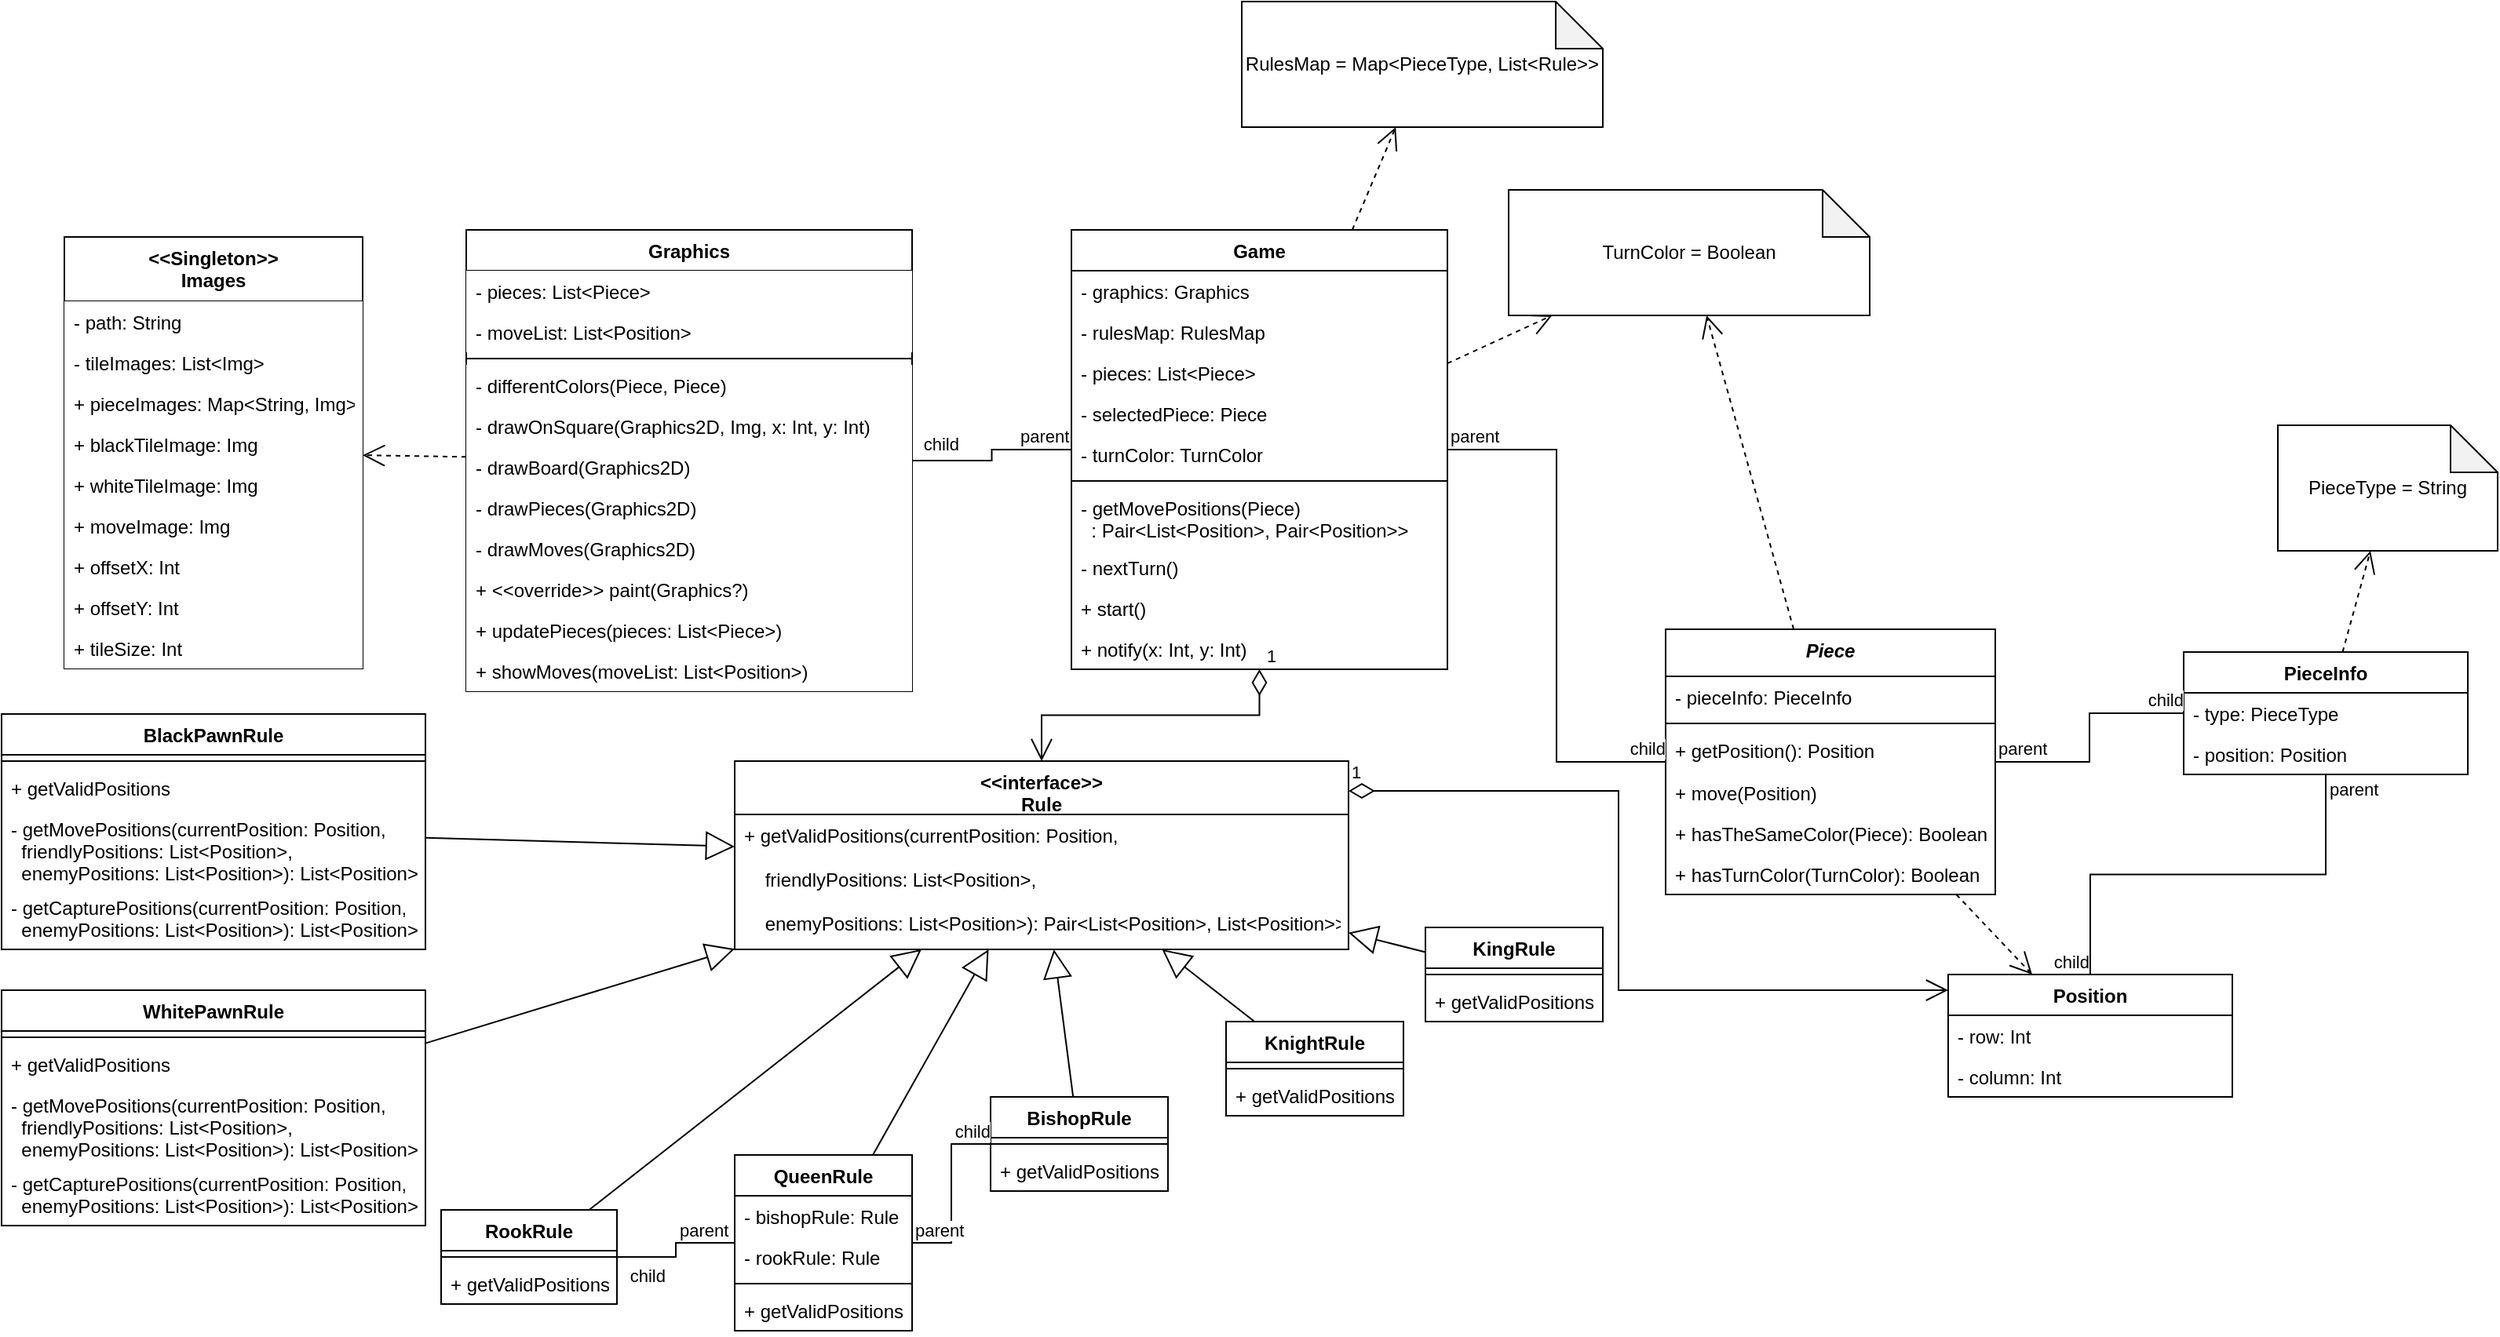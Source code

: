 <mxfile version="17.4.1"><diagram id="Jju06Y6F4AnBMDTPY5iO" name="Page-1"><mxGraphModel dx="3076" dy="1895" grid="1" gridSize="10" guides="1" tooltips="1" connect="1" arrows="1" fold="1" page="1" pageScale="1" pageWidth="827" pageHeight="1169" math="0" shadow="0"><root><mxCell id="0"/><mxCell id="1" parent="0"/><mxCell id="UzSQVhU6oi8lYEPNUgtp-1" value="Piece" style="swimlane;fontStyle=3;align=center;verticalAlign=top;childLayout=stackLayout;horizontal=1;startSize=30;horizontalStack=0;resizeParent=1;resizeParentMax=0;resizeLast=0;collapsible=1;marginBottom=0;" parent="1" vertex="1"><mxGeometry x="-210" y="250" width="210" height="169" as="geometry"/></mxCell><mxCell id="UzSQVhU6oi8lYEPNUgtp-5" value="- pieceInfo: PieceInfo" style="text;strokeColor=none;fillColor=none;align=left;verticalAlign=top;spacingLeft=4;spacingRight=4;overflow=hidden;rotatable=0;points=[[0,0.5],[1,0.5]];portConstraint=eastwest;" parent="UzSQVhU6oi8lYEPNUgtp-1" vertex="1"><mxGeometry y="30" width="210" height="26" as="geometry"/></mxCell><mxCell id="UzSQVhU6oi8lYEPNUgtp-3" value="" style="line;strokeWidth=1;fillColor=none;align=left;verticalAlign=middle;spacingTop=-1;spacingLeft=3;spacingRight=3;rotatable=0;labelPosition=right;points=[];portConstraint=eastwest;" parent="UzSQVhU6oi8lYEPNUgtp-1" vertex="1"><mxGeometry y="56" width="210" height="8" as="geometry"/></mxCell><mxCell id="UzSQVhU6oi8lYEPNUgtp-6" value="+ getPosition(): Position" style="text;strokeColor=none;fillColor=none;align=left;verticalAlign=top;spacingLeft=4;spacingRight=4;overflow=hidden;rotatable=0;points=[[0,0.5],[1,0.5]];portConstraint=eastwest;fontStyle=0" parent="UzSQVhU6oi8lYEPNUgtp-1" vertex="1"><mxGeometry y="64" width="210" height="27" as="geometry"/></mxCell><mxCell id="UzSQVhU6oi8lYEPNUgtp-54" value="+ move(Position)" style="text;strokeColor=none;fillColor=none;align=left;verticalAlign=top;spacingLeft=4;spacingRight=4;overflow=hidden;rotatable=0;points=[[0,0.5],[1,0.5]];portConstraint=eastwest;fontStyle=0" parent="UzSQVhU6oi8lYEPNUgtp-1" vertex="1"><mxGeometry y="91" width="210" height="26" as="geometry"/></mxCell><mxCell id="Yqv-ddxKnaNN2eg4x5Iw-1" value="+ hasTheSameColor(Piece): Boolean" style="text;strokeColor=none;fillColor=none;align=left;verticalAlign=top;spacingLeft=4;spacingRight=4;overflow=hidden;rotatable=0;points=[[0,0.5],[1,0.5]];portConstraint=eastwest;fontStyle=0" parent="UzSQVhU6oi8lYEPNUgtp-1" vertex="1"><mxGeometry y="117" width="210" height="26" as="geometry"/></mxCell><mxCell id="3jHMNA-RF7gxAoRmFO-n-1" value="+ hasTurnColor(TurnColor): Boolean" style="text;strokeColor=none;fillColor=none;align=left;verticalAlign=top;spacingLeft=4;spacingRight=4;overflow=hidden;rotatable=0;points=[[0,0.5],[1,0.5]];portConstraint=eastwest;fontStyle=0" vertex="1" parent="UzSQVhU6oi8lYEPNUgtp-1"><mxGeometry y="143" width="210" height="26" as="geometry"/></mxCell><mxCell id="UzSQVhU6oi8lYEPNUgtp-7" value="PieceInfo" style="swimlane;fontStyle=1;align=center;verticalAlign=top;childLayout=stackLayout;horizontal=1;startSize=26;horizontalStack=0;resizeParent=1;resizeParentMax=0;resizeLast=0;collapsible=1;marginBottom=0;" parent="1" vertex="1"><mxGeometry x="120" y="264.5" width="181" height="78" as="geometry"/></mxCell><mxCell id="UzSQVhU6oi8lYEPNUgtp-8" value="- type: PieceType" style="text;strokeColor=none;fillColor=none;align=left;verticalAlign=top;spacingLeft=4;spacingRight=4;overflow=hidden;rotatable=0;points=[[0,0.5],[1,0.5]];portConstraint=eastwest;" parent="UzSQVhU6oi8lYEPNUgtp-7" vertex="1"><mxGeometry y="26" width="181" height="26" as="geometry"/></mxCell><mxCell id="UzSQVhU6oi8lYEPNUgtp-52" value="- position: Position" style="text;strokeColor=none;fillColor=none;align=left;verticalAlign=top;spacingLeft=4;spacingRight=4;overflow=hidden;rotatable=0;points=[[0,0.5],[1,0.5]];portConstraint=eastwest;" parent="UzSQVhU6oi8lYEPNUgtp-7" vertex="1"><mxGeometry y="52" width="181" height="26" as="geometry"/></mxCell><mxCell id="UzSQVhU6oi8lYEPNUgtp-18" value="" style="endArrow=none;html=1;edgeStyle=orthogonalEdgeStyle;rounded=0;" parent="1" source="UzSQVhU6oi8lYEPNUgtp-1" target="UzSQVhU6oi8lYEPNUgtp-7" edge="1"><mxGeometry relative="1" as="geometry"><mxPoint x="-55" y="420" as="sourcePoint"/><mxPoint x="105" y="420" as="targetPoint"/></mxGeometry></mxCell><mxCell id="UzSQVhU6oi8lYEPNUgtp-19" value="parent" style="edgeLabel;resizable=0;html=1;align=left;verticalAlign=bottom;" parent="UzSQVhU6oi8lYEPNUgtp-18" connectable="0" vertex="1"><mxGeometry x="-1" relative="1" as="geometry"/></mxCell><mxCell id="UzSQVhU6oi8lYEPNUgtp-20" value="child" style="edgeLabel;resizable=0;html=1;align=right;verticalAlign=bottom;" parent="UzSQVhU6oi8lYEPNUgtp-18" connectable="0" vertex="1"><mxGeometry x="1" relative="1" as="geometry"/></mxCell><mxCell id="UzSQVhU6oi8lYEPNUgtp-55" value="&lt;&lt;interface&gt;&gt;&#xA;Rule" style="swimlane;fontStyle=1;align=center;verticalAlign=top;childLayout=stackLayout;horizontal=1;startSize=34;horizontalStack=0;resizeParent=1;resizeParentMax=0;resizeLast=0;collapsible=1;marginBottom=0;fillColor=default;" parent="1" vertex="1"><mxGeometry x="-803" y="334" width="391" height="120" as="geometry"/></mxCell><mxCell id="UzSQVhU6oi8lYEPNUgtp-58" value="+ getValidPositions(currentPosition: Position, &#xA;&#xA;    friendlyPositions: List&lt;Position&gt;, &#xA;&#xA;    enemyPositions: List&lt;Position&gt;): Pair&lt;List&lt;Position&gt;, List&lt;Position&gt;&gt;    &#xA;&#xA;" style="text;strokeColor=none;fillColor=none;align=left;verticalAlign=top;spacingLeft=4;spacingRight=4;overflow=hidden;rotatable=0;points=[[0,0.5],[1,0.5]];portConstraint=eastwest;" parent="UzSQVhU6oi8lYEPNUgtp-55" vertex="1"><mxGeometry y="34" width="391" height="86" as="geometry"/></mxCell><mxCell id="UzSQVhU6oi8lYEPNUgtp-60" value="1" style="endArrow=open;html=1;endSize=12;startArrow=diamondThin;startSize=14;startFill=0;edgeStyle=orthogonalEdgeStyle;align=left;verticalAlign=bottom;rounded=0;" parent="1" source="UzSQVhU6oi8lYEPNUgtp-81" target="UzSQVhU6oi8lYEPNUgtp-55" edge="1"><mxGeometry x="-1" y="3" relative="1" as="geometry"><mxPoint x="155" y="369" as="sourcePoint"/><mxPoint x="34.0" y="369" as="targetPoint"/></mxGeometry></mxCell><mxCell id="UzSQVhU6oi8lYEPNUgtp-68" value="" style="endArrow=block;endSize=16;endFill=0;html=1;rounded=0;" parent="1" source="rzVgPV8hIVQrJYVCqpkg-44" target="UzSQVhU6oi8lYEPNUgtp-55" edge="1"><mxGeometry width="160" relative="1" as="geometry"><mxPoint x="-838" y="409.265" as="sourcePoint"/><mxPoint x="167.638" y="438" as="targetPoint"/></mxGeometry></mxCell><mxCell id="UzSQVhU6oi8lYEPNUgtp-69" value="RookRule" style="swimlane;fontStyle=1;align=center;verticalAlign=top;childLayout=stackLayout;horizontal=1;startSize=26;horizontalStack=0;resizeParent=1;resizeParentMax=0;resizeLast=0;collapsible=1;marginBottom=0;fillColor=default;" parent="1" vertex="1"><mxGeometry x="-990" y="620" width="112" height="60" as="geometry"/></mxCell><mxCell id="UzSQVhU6oi8lYEPNUgtp-70" value="" style="line;strokeWidth=1;fillColor=none;align=left;verticalAlign=middle;spacingTop=-1;spacingLeft=3;spacingRight=3;rotatable=0;labelPosition=right;points=[];portConstraint=eastwest;" parent="UzSQVhU6oi8lYEPNUgtp-69" vertex="1"><mxGeometry y="26" width="112" height="8" as="geometry"/></mxCell><mxCell id="UzSQVhU6oi8lYEPNUgtp-71" value="+ getValidPositions" style="text;strokeColor=none;fillColor=none;align=left;verticalAlign=top;spacingLeft=4;spacingRight=4;overflow=hidden;rotatable=0;points=[[0,0.5],[1,0.5]];portConstraint=eastwest;" parent="UzSQVhU6oi8lYEPNUgtp-69" vertex="1"><mxGeometry y="34" width="112" height="26" as="geometry"/></mxCell><mxCell id="UzSQVhU6oi8lYEPNUgtp-72" value="" style="endArrow=block;endSize=16;endFill=0;html=1;rounded=0;" parent="1" source="UzSQVhU6oi8lYEPNUgtp-69" target="UzSQVhU6oi8lYEPNUgtp-55" edge="1"><mxGeometry width="160" relative="1" as="geometry"><mxPoint x="-663.617" y="510" as="sourcePoint"/><mxPoint x="-567.766" y="459" as="targetPoint"/></mxGeometry></mxCell><mxCell id="UzSQVhU6oi8lYEPNUgtp-73" value="KnightRule" style="swimlane;fontStyle=1;align=center;verticalAlign=top;childLayout=stackLayout;horizontal=1;startSize=26;horizontalStack=0;resizeParent=1;resizeParentMax=0;resizeLast=0;collapsible=1;marginBottom=0;fillColor=default;" parent="1" vertex="1"><mxGeometry x="-490" y="500" width="113" height="60" as="geometry"/></mxCell><mxCell id="UzSQVhU6oi8lYEPNUgtp-74" value="" style="line;strokeWidth=1;fillColor=none;align=left;verticalAlign=middle;spacingTop=-1;spacingLeft=3;spacingRight=3;rotatable=0;labelPosition=right;points=[];portConstraint=eastwest;" parent="UzSQVhU6oi8lYEPNUgtp-73" vertex="1"><mxGeometry y="26" width="113" height="8" as="geometry"/></mxCell><mxCell id="UzSQVhU6oi8lYEPNUgtp-75" value="+ getValidPositions" style="text;strokeColor=none;fillColor=none;align=left;verticalAlign=top;spacingLeft=4;spacingRight=4;overflow=hidden;rotatable=0;points=[[0,0.5],[1,0.5]];portConstraint=eastwest;" parent="UzSQVhU6oi8lYEPNUgtp-73" vertex="1"><mxGeometry y="34" width="113" height="26" as="geometry"/></mxCell><mxCell id="UzSQVhU6oi8lYEPNUgtp-76" value="" style="endArrow=block;endSize=16;endFill=0;html=1;rounded=0;" parent="1" source="UzSQVhU6oi8lYEPNUgtp-73" target="UzSQVhU6oi8lYEPNUgtp-55" edge="1"><mxGeometry width="160" relative="1" as="geometry"><mxPoint x="-514.043" y="510" as="sourcePoint"/><mxPoint x="-486.915" y="459" as="targetPoint"/></mxGeometry></mxCell><mxCell id="UzSQVhU6oi8lYEPNUgtp-77" value="BishopRule" style="swimlane;fontStyle=1;align=center;verticalAlign=top;childLayout=stackLayout;horizontal=1;startSize=26;horizontalStack=0;resizeParent=1;resizeParentMax=0;resizeLast=0;collapsible=1;marginBottom=0;fillColor=default;" parent="1" vertex="1"><mxGeometry x="-640" y="548" width="113" height="60" as="geometry"/></mxCell><mxCell id="UzSQVhU6oi8lYEPNUgtp-78" value="" style="line;strokeWidth=1;fillColor=none;align=left;verticalAlign=middle;spacingTop=-1;spacingLeft=3;spacingRight=3;rotatable=0;labelPosition=right;points=[];portConstraint=eastwest;" parent="UzSQVhU6oi8lYEPNUgtp-77" vertex="1"><mxGeometry y="26" width="113" height="8" as="geometry"/></mxCell><mxCell id="UzSQVhU6oi8lYEPNUgtp-79" value="+ getValidPositions" style="text;strokeColor=none;fillColor=none;align=left;verticalAlign=top;spacingLeft=4;spacingRight=4;overflow=hidden;rotatable=0;points=[[0,0.5],[1,0.5]];portConstraint=eastwest;" parent="UzSQVhU6oi8lYEPNUgtp-77" vertex="1"><mxGeometry y="34" width="113" height="26" as="geometry"/></mxCell><mxCell id="UzSQVhU6oi8lYEPNUgtp-80" value="" style="endArrow=block;endSize=16;endFill=0;html=1;rounded=0;" parent="1" source="UzSQVhU6oi8lYEPNUgtp-77" target="UzSQVhU6oi8lYEPNUgtp-55" edge="1"><mxGeometry width="160" relative="1" as="geometry"><mxPoint x="-427.447" y="510" as="sourcePoint"/><mxPoint x="-440.106" y="459" as="targetPoint"/></mxGeometry></mxCell><mxCell id="UzSQVhU6oi8lYEPNUgtp-81" value="Game" style="swimlane;fontStyle=1;align=center;verticalAlign=top;childLayout=stackLayout;horizontal=1;startSize=26;horizontalStack=0;resizeParent=1;resizeParentMax=0;resizeLast=0;collapsible=1;marginBottom=0;fillColor=default;" parent="1" vertex="1"><mxGeometry x="-588.5" y="-4.5" width="239.5" height="280" as="geometry"/></mxCell><mxCell id="UzSQVhU6oi8lYEPNUgtp-82" value="- graphics: Graphics" style="text;strokeColor=none;fillColor=none;align=left;verticalAlign=top;spacingLeft=4;spacingRight=4;overflow=hidden;rotatable=0;points=[[0,0.5],[1,0.5]];portConstraint=eastwest;" parent="UzSQVhU6oi8lYEPNUgtp-81" vertex="1"><mxGeometry y="26" width="239.5" height="26" as="geometry"/></mxCell><mxCell id="UzSQVhU6oi8lYEPNUgtp-85" value="- rulesMap: RulesMap" style="text;strokeColor=none;fillColor=none;align=left;verticalAlign=top;spacingLeft=4;spacingRight=4;overflow=hidden;rotatable=0;points=[[0,0.5],[1,0.5]];portConstraint=eastwest;" parent="UzSQVhU6oi8lYEPNUgtp-81" vertex="1"><mxGeometry y="52" width="239.5" height="26" as="geometry"/></mxCell><mxCell id="UzSQVhU6oi8lYEPNUgtp-47" value="- pieces: List&lt;Piece&gt;" style="text;strokeColor=none;fillColor=none;align=left;verticalAlign=top;spacingLeft=4;spacingRight=4;overflow=hidden;rotatable=0;points=[[0,0.5],[1,0.5]];portConstraint=eastwest;" parent="UzSQVhU6oi8lYEPNUgtp-81" vertex="1"><mxGeometry y="78" width="239.5" height="26" as="geometry"/></mxCell><mxCell id="rzVgPV8hIVQrJYVCqpkg-57" value="- selectedPiece: Piece" style="text;strokeColor=none;fillColor=none;align=left;verticalAlign=top;spacingLeft=4;spacingRight=4;overflow=hidden;rotatable=0;points=[[0,0.5],[1,0.5]];portConstraint=eastwest;" parent="UzSQVhU6oi8lYEPNUgtp-81" vertex="1"><mxGeometry y="104" width="239.5" height="26" as="geometry"/></mxCell><mxCell id="3jHMNA-RF7gxAoRmFO-n-2" value="- turnColor: TurnColor" style="text;strokeColor=none;fillColor=none;align=left;verticalAlign=top;spacingLeft=4;spacingRight=4;overflow=hidden;rotatable=0;points=[[0,0.5],[1,0.5]];portConstraint=eastwest;" vertex="1" parent="UzSQVhU6oi8lYEPNUgtp-81"><mxGeometry y="130" width="239.5" height="26" as="geometry"/></mxCell><mxCell id="UzSQVhU6oi8lYEPNUgtp-83" value="" style="line;strokeWidth=1;fillColor=none;align=left;verticalAlign=middle;spacingTop=-1;spacingLeft=3;spacingRight=3;rotatable=0;labelPosition=right;points=[];portConstraint=eastwest;" parent="UzSQVhU6oi8lYEPNUgtp-81" vertex="1"><mxGeometry y="156" width="239.5" height="8" as="geometry"/></mxCell><mxCell id="UzSQVhU6oi8lYEPNUgtp-86" value="- getMovePositions(Piece)&#xA;  : Pair&lt;List&lt;Position&gt;, Pair&lt;Position&gt;&gt;&#xA;" style="text;strokeColor=none;fillColor=none;align=left;verticalAlign=top;spacingLeft=4;spacingRight=4;overflow=hidden;rotatable=0;points=[[0,0.5],[1,0.5]];portConstraint=eastwest;" parent="UzSQVhU6oi8lYEPNUgtp-81" vertex="1"><mxGeometry y="164" width="239.5" height="38" as="geometry"/></mxCell><mxCell id="UzSQVhU6oi8lYEPNUgtp-87" value="- nextTurn()" style="text;strokeColor=none;fillColor=none;align=left;verticalAlign=top;spacingLeft=4;spacingRight=4;overflow=hidden;rotatable=0;points=[[0,0.5],[1,0.5]];portConstraint=eastwest;" parent="UzSQVhU6oi8lYEPNUgtp-81" vertex="1"><mxGeometry y="202" width="239.5" height="26" as="geometry"/></mxCell><mxCell id="UzSQVhU6oi8lYEPNUgtp-84" value="+ start()" style="text;strokeColor=none;fillColor=none;align=left;verticalAlign=top;spacingLeft=4;spacingRight=4;overflow=hidden;rotatable=0;points=[[0,0.5],[1,0.5]];portConstraint=eastwest;" parent="UzSQVhU6oi8lYEPNUgtp-81" vertex="1"><mxGeometry y="228" width="239.5" height="26" as="geometry"/></mxCell><mxCell id="rzVgPV8hIVQrJYVCqpkg-58" value="+ notify(x: Int, y: Int)" style="text;strokeColor=none;fillColor=none;align=left;verticalAlign=top;spacingLeft=4;spacingRight=4;overflow=hidden;rotatable=0;points=[[0,0.5],[1,0.5]];portConstraint=eastwest;" parent="UzSQVhU6oi8lYEPNUgtp-81" vertex="1"><mxGeometry y="254" width="239.5" height="26" as="geometry"/></mxCell><mxCell id="UzSQVhU6oi8lYEPNUgtp-88" value="" style="endArrow=none;html=1;edgeStyle=orthogonalEdgeStyle;rounded=0;" parent="1" source="UzSQVhU6oi8lYEPNUgtp-81" target="UzSQVhU6oi8lYEPNUgtp-1" edge="1"><mxGeometry relative="1" as="geometry"><mxPoint x="365" y="376.0" as="sourcePoint"/><mxPoint x="480" y="376.0" as="targetPoint"/></mxGeometry></mxCell><mxCell id="UzSQVhU6oi8lYEPNUgtp-89" value="parent" style="edgeLabel;resizable=0;html=1;align=left;verticalAlign=bottom;" parent="UzSQVhU6oi8lYEPNUgtp-88" connectable="0" vertex="1"><mxGeometry x="-1" relative="1" as="geometry"/></mxCell><mxCell id="UzSQVhU6oi8lYEPNUgtp-90" value="child" style="edgeLabel;resizable=0;html=1;align=right;verticalAlign=bottom;" parent="UzSQVhU6oi8lYEPNUgtp-88" connectable="0" vertex="1"><mxGeometry x="1" relative="1" as="geometry"/></mxCell><mxCell id="pq-cP8ZAQj2STseEOS-E-3" value="RulesMap = Map&amp;lt;PieceType, List&amp;lt;Rule&amp;gt;&amp;gt;" style="shape=note;whiteSpace=wrap;html=1;backgroundOutline=1;darkOpacity=0.05;fillColor=default;" parent="1" vertex="1"><mxGeometry x="-480" y="-150" width="230" height="80" as="geometry"/></mxCell><mxCell id="pq-cP8ZAQj2STseEOS-E-4" value="" style="endArrow=open;endSize=12;dashed=1;html=1;rounded=0;" parent="1" source="UzSQVhU6oi8lYEPNUgtp-81" target="pq-cP8ZAQj2STseEOS-E-3" edge="1"><mxGeometry width="160" relative="1" as="geometry"><mxPoint x="-335.25" y="83.715" as="sourcePoint"/><mxPoint x="-890" y="-70" as="targetPoint"/></mxGeometry></mxCell><mxCell id="pq-cP8ZAQj2STseEOS-E-6" value="Position" style="swimlane;fontStyle=1;align=center;verticalAlign=top;childLayout=stackLayout;horizontal=1;startSize=26;horizontalStack=0;resizeParent=1;resizeParentMax=0;resizeLast=0;collapsible=1;marginBottom=0;" parent="1" vertex="1"><mxGeometry x="-30" y="470" width="181" height="78" as="geometry"/></mxCell><mxCell id="pq-cP8ZAQj2STseEOS-E-8" value="- row: Int" style="text;strokeColor=none;fillColor=none;align=left;verticalAlign=top;spacingLeft=4;spacingRight=4;overflow=hidden;rotatable=0;points=[[0,0.5],[1,0.5]];portConstraint=eastwest;" parent="pq-cP8ZAQj2STseEOS-E-6" vertex="1"><mxGeometry y="26" width="181" height="26" as="geometry"/></mxCell><mxCell id="pq-cP8ZAQj2STseEOS-E-9" value="- column: Int" style="text;strokeColor=none;fillColor=none;align=left;verticalAlign=top;spacingLeft=4;spacingRight=4;overflow=hidden;rotatable=0;points=[[0,0.5],[1,0.5]];portConstraint=eastwest;" parent="pq-cP8ZAQj2STseEOS-E-6" vertex="1"><mxGeometry y="52" width="181" height="26" as="geometry"/></mxCell><mxCell id="pq-cP8ZAQj2STseEOS-E-10" value="" style="endArrow=none;html=1;edgeStyle=orthogonalEdgeStyle;rounded=0;" parent="1" source="UzSQVhU6oi8lYEPNUgtp-7" target="pq-cP8ZAQj2STseEOS-E-6" edge="1"><mxGeometry relative="1" as="geometry"><mxPoint x="10" y="326.5" as="sourcePoint"/><mxPoint x="130" y="326.5" as="targetPoint"/></mxGeometry></mxCell><mxCell id="pq-cP8ZAQj2STseEOS-E-11" value="parent" style="edgeLabel;resizable=0;html=1;align=left;verticalAlign=bottom;" parent="pq-cP8ZAQj2STseEOS-E-10" connectable="0" vertex="1"><mxGeometry x="-1" relative="1" as="geometry"><mxPoint y="18" as="offset"/></mxGeometry></mxCell><mxCell id="pq-cP8ZAQj2STseEOS-E-12" value="child" style="edgeLabel;resizable=0;html=1;align=right;verticalAlign=bottom;" parent="pq-cP8ZAQj2STseEOS-E-10" connectable="0" vertex="1"><mxGeometry x="1" relative="1" as="geometry"/></mxCell><mxCell id="pq-cP8ZAQj2STseEOS-E-13" value="" style="endArrow=open;endSize=12;dashed=1;html=1;rounded=0;" parent="1" source="UzSQVhU6oi8lYEPNUgtp-1" target="pq-cP8ZAQj2STseEOS-E-6" edge="1"><mxGeometry width="160" relative="1" as="geometry"><mxPoint x="-335.25" y="76.59" as="sourcePoint"/><mxPoint x="-260" y="52.453" as="targetPoint"/></mxGeometry></mxCell><mxCell id="pq-cP8ZAQj2STseEOS-E-14" value="1" style="endArrow=open;html=1;endSize=12;startArrow=diamondThin;startSize=14;startFill=0;edgeStyle=orthogonalEdgeStyle;align=left;verticalAlign=bottom;rounded=0;" parent="1" source="UzSQVhU6oi8lYEPNUgtp-55" target="pq-cP8ZAQj2STseEOS-E-6" edge="1"><mxGeometry x="-1" y="3" relative="1" as="geometry"><mxPoint x="-454.9" y="210" as="sourcePoint"/><mxPoint x="-455" y="303" as="targetPoint"/><Array as="points"><mxPoint x="-240" y="353"/><mxPoint x="-240" y="480"/></Array></mxGeometry></mxCell><mxCell id="pq-cP8ZAQj2STseEOS-E-15" value="PieceType = String" style="shape=note;whiteSpace=wrap;html=1;backgroundOutline=1;darkOpacity=0.05;fillColor=default;" parent="1" vertex="1"><mxGeometry x="180" y="120" width="140" height="80" as="geometry"/></mxCell><mxCell id="pq-cP8ZAQj2STseEOS-E-16" value="" style="endArrow=open;endSize=12;dashed=1;html=1;rounded=0;" parent="1" source="UzSQVhU6oi8lYEPNUgtp-7" target="pq-cP8ZAQj2STseEOS-E-15" edge="1"><mxGeometry width="160" relative="1" as="geometry"><mxPoint x="-335.25" y="76.59" as="sourcePoint"/><mxPoint x="-260" y="52.453" as="targetPoint"/></mxGeometry></mxCell><mxCell id="rzVgPV8hIVQrJYVCqpkg-1" value="Graphics" style="swimlane;fontStyle=1;align=center;verticalAlign=top;childLayout=stackLayout;horizontal=1;startSize=26;horizontalStack=0;resizeParent=1;resizeParentMax=0;resizeLast=0;collapsible=1;marginBottom=0;fillColor=#FFFFFF;" parent="1" vertex="1"><mxGeometry x="-974" y="-4.5" width="284" height="294" as="geometry"/></mxCell><mxCell id="rzVgPV8hIVQrJYVCqpkg-8" value="- pieces: List&lt;Piece&gt;" style="text;strokeColor=none;fillColor=default;align=left;verticalAlign=top;spacingLeft=4;spacingRight=4;overflow=hidden;rotatable=0;points=[[0,0.5],[1,0.5]];portConstraint=eastwest;" parent="rzVgPV8hIVQrJYVCqpkg-1" vertex="1"><mxGeometry y="26" width="284" height="26" as="geometry"/></mxCell><mxCell id="rzVgPV8hIVQrJYVCqpkg-25" value="- moveList: List&lt;Position&gt;" style="text;strokeColor=none;fillColor=default;align=left;verticalAlign=top;spacingLeft=4;spacingRight=4;overflow=hidden;rotatable=0;points=[[0,0.5],[1,0.5]];portConstraint=eastwest;" parent="rzVgPV8hIVQrJYVCqpkg-1" vertex="1"><mxGeometry y="52" width="284" height="26" as="geometry"/></mxCell><mxCell id="rzVgPV8hIVQrJYVCqpkg-3" value="" style="line;strokeWidth=1;fillColor=default;align=left;verticalAlign=middle;spacingTop=-1;spacingLeft=3;spacingRight=3;rotatable=0;labelPosition=right;points=[];portConstraint=eastwest;" parent="rzVgPV8hIVQrJYVCqpkg-1" vertex="1"><mxGeometry y="78" width="284" height="8" as="geometry"/></mxCell><mxCell id="rzVgPV8hIVQrJYVCqpkg-4" value="- differentColors(Piece, Piece)" style="text;strokeColor=none;fillColor=default;align=left;verticalAlign=top;spacingLeft=4;spacingRight=4;overflow=hidden;rotatable=0;points=[[0,0.5],[1,0.5]];portConstraint=eastwest;" parent="rzVgPV8hIVQrJYVCqpkg-1" vertex="1"><mxGeometry y="86" width="284" height="26" as="geometry"/></mxCell><mxCell id="rzVgPV8hIVQrJYVCqpkg-17" value="- drawOnSquare(Graphics2D, Img, x: Int, y: Int)" style="text;strokeColor=none;fillColor=default;align=left;verticalAlign=top;spacingLeft=4;spacingRight=4;overflow=hidden;rotatable=0;points=[[0,0.5],[1,0.5]];portConstraint=eastwest;" parent="rzVgPV8hIVQrJYVCqpkg-1" vertex="1"><mxGeometry y="112" width="284" height="26" as="geometry"/></mxCell><mxCell id="rzVgPV8hIVQrJYVCqpkg-18" value="- drawBoard(Graphics2D)&#xA;" style="text;strokeColor=none;fillColor=default;align=left;verticalAlign=top;spacingLeft=4;spacingRight=4;overflow=hidden;rotatable=0;points=[[0,0.5],[1,0.5]];portConstraint=eastwest;" parent="rzVgPV8hIVQrJYVCqpkg-1" vertex="1"><mxGeometry y="138" width="284" height="26" as="geometry"/></mxCell><mxCell id="rzVgPV8hIVQrJYVCqpkg-19" value="- drawPieces(Graphics2D)" style="text;strokeColor=none;fillColor=default;align=left;verticalAlign=top;spacingLeft=4;spacingRight=4;overflow=hidden;rotatable=0;points=[[0,0.5],[1,0.5]];portConstraint=eastwest;" parent="rzVgPV8hIVQrJYVCqpkg-1" vertex="1"><mxGeometry y="164" width="284" height="26" as="geometry"/></mxCell><mxCell id="rzVgPV8hIVQrJYVCqpkg-20" value="- drawMoves(Graphics2D)" style="text;strokeColor=none;fillColor=default;align=left;verticalAlign=top;spacingLeft=4;spacingRight=4;overflow=hidden;rotatable=0;points=[[0,0.5],[1,0.5]];portConstraint=eastwest;" parent="rzVgPV8hIVQrJYVCqpkg-1" vertex="1"><mxGeometry y="190" width="284" height="26" as="geometry"/></mxCell><mxCell id="rzVgPV8hIVQrJYVCqpkg-24" value="+ &lt;&lt;override&gt;&gt; paint(Graphics?)" style="text;strokeColor=none;fillColor=default;align=left;verticalAlign=top;spacingLeft=4;spacingRight=4;overflow=hidden;rotatable=0;points=[[0,0.5],[1,0.5]];portConstraint=eastwest;" parent="rzVgPV8hIVQrJYVCqpkg-1" vertex="1"><mxGeometry y="216" width="284" height="26" as="geometry"/></mxCell><mxCell id="rzVgPV8hIVQrJYVCqpkg-49" value="+ updatePieces(pieces: List&lt;Piece&gt;)" style="text;strokeColor=none;fillColor=default;align=left;verticalAlign=top;spacingLeft=4;spacingRight=4;overflow=hidden;rotatable=0;points=[[0,0.5],[1,0.5]];portConstraint=eastwest;" parent="rzVgPV8hIVQrJYVCqpkg-1" vertex="1"><mxGeometry y="242" width="284" height="26" as="geometry"/></mxCell><mxCell id="rzVgPV8hIVQrJYVCqpkg-50" value="+ showMoves(moveList: List&lt;Position&gt;)" style="text;strokeColor=none;fillColor=default;align=left;verticalAlign=top;spacingLeft=4;spacingRight=4;overflow=hidden;rotatable=0;points=[[0,0.5],[1,0.5]];portConstraint=eastwest;" parent="rzVgPV8hIVQrJYVCqpkg-1" vertex="1"><mxGeometry y="268" width="284" height="26" as="geometry"/></mxCell><mxCell id="rzVgPV8hIVQrJYVCqpkg-9" value="&lt;&lt;Singleton&gt;&gt;&#xA;Images" style="swimlane;fontStyle=1;align=center;verticalAlign=top;childLayout=stackLayout;horizontal=1;startSize=41;horizontalStack=0;resizeParent=1;resizeParentMax=0;resizeLast=0;collapsible=1;marginBottom=0;fillColor=default;" parent="1" vertex="1"><mxGeometry x="-1230" width="190" height="275" as="geometry"/></mxCell><mxCell id="rzVgPV8hIVQrJYVCqpkg-52" value="- path: String" style="text;strokeColor=none;fillColor=default;align=left;verticalAlign=top;spacingLeft=4;spacingRight=4;overflow=hidden;rotatable=0;points=[[0,0.5],[1,0.5]];portConstraint=eastwest;" parent="rzVgPV8hIVQrJYVCqpkg-9" vertex="1"><mxGeometry y="41" width="190" height="26" as="geometry"/></mxCell><mxCell id="rzVgPV8hIVQrJYVCqpkg-51" value="- tileImages: List&lt;Img&gt;" style="text;strokeColor=none;fillColor=default;align=left;verticalAlign=top;spacingLeft=4;spacingRight=4;overflow=hidden;rotatable=0;points=[[0,0.5],[1,0.5]];portConstraint=eastwest;" parent="rzVgPV8hIVQrJYVCqpkg-9" vertex="1"><mxGeometry y="67" width="190" height="26" as="geometry"/></mxCell><mxCell id="rzVgPV8hIVQrJYVCqpkg-2" value="+ pieceImages: Map&lt;String, Img&gt;" style="text;strokeColor=none;fillColor=default;align=left;verticalAlign=top;spacingLeft=4;spacingRight=4;overflow=hidden;rotatable=0;points=[[0,0.5],[1,0.5]];portConstraint=eastwest;" parent="rzVgPV8hIVQrJYVCqpkg-9" vertex="1"><mxGeometry y="93" width="190" height="26" as="geometry"/></mxCell><mxCell id="rzVgPV8hIVQrJYVCqpkg-5" value="+ blackTileImage: Img" style="text;strokeColor=none;fillColor=default;align=left;verticalAlign=top;spacingLeft=4;spacingRight=4;overflow=hidden;rotatable=0;points=[[0,0.5],[1,0.5]];portConstraint=eastwest;" parent="rzVgPV8hIVQrJYVCqpkg-9" vertex="1"><mxGeometry y="119" width="190" height="26" as="geometry"/></mxCell><mxCell id="rzVgPV8hIVQrJYVCqpkg-14" value="+ whiteTileImage: Img" style="text;strokeColor=none;fillColor=default;align=left;verticalAlign=top;spacingLeft=4;spacingRight=4;overflow=hidden;rotatable=0;points=[[0,0.5],[1,0.5]];portConstraint=eastwest;" parent="rzVgPV8hIVQrJYVCqpkg-9" vertex="1"><mxGeometry y="145" width="190" height="26" as="geometry"/></mxCell><mxCell id="rzVgPV8hIVQrJYVCqpkg-15" value="+ moveImage: Img" style="text;strokeColor=none;fillColor=default;align=left;verticalAlign=top;spacingLeft=4;spacingRight=4;overflow=hidden;rotatable=0;points=[[0,0.5],[1,0.5]];portConstraint=eastwest;" parent="rzVgPV8hIVQrJYVCqpkg-9" vertex="1"><mxGeometry y="171" width="190" height="26" as="geometry"/></mxCell><mxCell id="rzVgPV8hIVQrJYVCqpkg-54" value="+ offsetX: Int" style="text;strokeColor=none;fillColor=default;align=left;verticalAlign=top;spacingLeft=4;spacingRight=4;overflow=hidden;rotatable=0;points=[[0,0.5],[1,0.5]];portConstraint=eastwest;" parent="rzVgPV8hIVQrJYVCqpkg-9" vertex="1"><mxGeometry y="197" width="190" height="26" as="geometry"/></mxCell><mxCell id="rzVgPV8hIVQrJYVCqpkg-55" value="+ offsetY: Int" style="text;strokeColor=none;fillColor=default;align=left;verticalAlign=top;spacingLeft=4;spacingRight=4;overflow=hidden;rotatable=0;points=[[0,0.5],[1,0.5]];portConstraint=eastwest;" parent="rzVgPV8hIVQrJYVCqpkg-9" vertex="1"><mxGeometry y="223" width="190" height="26" as="geometry"/></mxCell><mxCell id="rzVgPV8hIVQrJYVCqpkg-56" value="+ tileSize: Int" style="text;strokeColor=none;fillColor=default;align=left;verticalAlign=top;spacingLeft=4;spacingRight=4;overflow=hidden;rotatable=0;points=[[0,0.5],[1,0.5]];portConstraint=eastwest;" parent="rzVgPV8hIVQrJYVCqpkg-9" vertex="1"><mxGeometry y="249" width="190" height="26" as="geometry"/></mxCell><mxCell id="rzVgPV8hIVQrJYVCqpkg-16" value="" style="endArrow=open;endSize=12;dashed=1;html=1;rounded=0;" parent="1" source="rzVgPV8hIVQrJYVCqpkg-1" target="rzVgPV8hIVQrJYVCqpkg-9" edge="1"><mxGeometry width="160" relative="1" as="geometry"><mxPoint x="-335.25" y="76.59" as="sourcePoint"/><mxPoint x="-260" y="52.453" as="targetPoint"/></mxGeometry></mxCell><mxCell id="rzVgPV8hIVQrJYVCqpkg-27" value="" style="endArrow=none;html=1;edgeStyle=orthogonalEdgeStyle;rounded=0;" parent="1" source="UzSQVhU6oi8lYEPNUgtp-81" target="rzVgPV8hIVQrJYVCqpkg-1" edge="1"><mxGeometry relative="1" as="geometry"><mxPoint x="130" y="313.5" as="sourcePoint"/><mxPoint x="10" y="326.5" as="targetPoint"/></mxGeometry></mxCell><mxCell id="rzVgPV8hIVQrJYVCqpkg-28" value="parent" style="edgeLabel;resizable=0;html=1;align=left;verticalAlign=bottom;" parent="rzVgPV8hIVQrJYVCqpkg-27" connectable="0" vertex="1"><mxGeometry x="-1" relative="1" as="geometry"><mxPoint x="-35" as="offset"/></mxGeometry></mxCell><mxCell id="rzVgPV8hIVQrJYVCqpkg-29" value="child" style="edgeLabel;resizable=0;html=1;align=right;verticalAlign=bottom;" parent="rzVgPV8hIVQrJYVCqpkg-27" connectable="0" vertex="1"><mxGeometry x="1" relative="1" as="geometry"><mxPoint x="30" y="-2" as="offset"/></mxGeometry></mxCell><mxCell id="rzVgPV8hIVQrJYVCqpkg-30" value="QueenRule" style="swimlane;fontStyle=1;align=center;verticalAlign=top;childLayout=stackLayout;horizontal=1;startSize=26;horizontalStack=0;resizeParent=1;resizeParentMax=0;resizeLast=0;collapsible=1;marginBottom=0;fillColor=default;" parent="1" vertex="1"><mxGeometry x="-803" y="585" width="113" height="112" as="geometry"/></mxCell><mxCell id="rzVgPV8hIVQrJYVCqpkg-32" value="- bishopRule: Rule" style="text;strokeColor=none;fillColor=none;align=left;verticalAlign=top;spacingLeft=4;spacingRight=4;overflow=hidden;rotatable=0;points=[[0,0.5],[1,0.5]];portConstraint=eastwest;" parent="rzVgPV8hIVQrJYVCqpkg-30" vertex="1"><mxGeometry y="26" width="113" height="26" as="geometry"/></mxCell><mxCell id="sMbJSOGYXQnsgTTFZzCo-4" value="- rookRule: Rule" style="text;strokeColor=none;fillColor=none;align=left;verticalAlign=top;spacingLeft=4;spacingRight=4;overflow=hidden;rotatable=0;points=[[0,0.5],[1,0.5]];portConstraint=eastwest;" parent="rzVgPV8hIVQrJYVCqpkg-30" vertex="1"><mxGeometry y="52" width="113" height="26" as="geometry"/></mxCell><mxCell id="rzVgPV8hIVQrJYVCqpkg-31" value="" style="line;strokeWidth=1;fillColor=none;align=left;verticalAlign=middle;spacingTop=-1;spacingLeft=3;spacingRight=3;rotatable=0;labelPosition=right;points=[];portConstraint=eastwest;" parent="rzVgPV8hIVQrJYVCqpkg-30" vertex="1"><mxGeometry y="78" width="113" height="8" as="geometry"/></mxCell><mxCell id="sMbJSOGYXQnsgTTFZzCo-3" value="+ getValidPositions" style="text;strokeColor=none;fillColor=none;align=left;verticalAlign=top;spacingLeft=4;spacingRight=4;overflow=hidden;rotatable=0;points=[[0,0.5],[1,0.5]];portConstraint=eastwest;" parent="rzVgPV8hIVQrJYVCqpkg-30" vertex="1"><mxGeometry y="86" width="113" height="26" as="geometry"/></mxCell><mxCell id="rzVgPV8hIVQrJYVCqpkg-33" value="KingRule" style="swimlane;fontStyle=1;align=center;verticalAlign=top;childLayout=stackLayout;horizontal=1;startSize=26;horizontalStack=0;resizeParent=1;resizeParentMax=0;resizeLast=0;collapsible=1;marginBottom=0;fillColor=default;" parent="1" vertex="1"><mxGeometry x="-363" y="440" width="113" height="60" as="geometry"/></mxCell><mxCell id="rzVgPV8hIVQrJYVCqpkg-34" value="" style="line;strokeWidth=1;fillColor=none;align=left;verticalAlign=middle;spacingTop=-1;spacingLeft=3;spacingRight=3;rotatable=0;labelPosition=right;points=[];portConstraint=eastwest;" parent="rzVgPV8hIVQrJYVCqpkg-33" vertex="1"><mxGeometry y="26" width="113" height="8" as="geometry"/></mxCell><mxCell id="rzVgPV8hIVQrJYVCqpkg-35" value="+ getValidPositions" style="text;strokeColor=none;fillColor=none;align=left;verticalAlign=top;spacingLeft=4;spacingRight=4;overflow=hidden;rotatable=0;points=[[0,0.5],[1,0.5]];portConstraint=eastwest;" parent="rzVgPV8hIVQrJYVCqpkg-33" vertex="1"><mxGeometry y="34" width="113" height="26" as="geometry"/></mxCell><mxCell id="rzVgPV8hIVQrJYVCqpkg-36" value="" style="endArrow=block;endSize=16;endFill=0;html=1;rounded=0;" parent="1" source="rzVgPV8hIVQrJYVCqpkg-30" target="UzSQVhU6oi8lYEPNUgtp-55" edge="1"><mxGeometry width="160" relative="1" as="geometry"><mxPoint x="-647.635" y="489.0" as="sourcePoint"/><mxPoint x="-546.731" y="423" as="targetPoint"/></mxGeometry></mxCell><mxCell id="rzVgPV8hIVQrJYVCqpkg-37" value="" style="endArrow=block;endSize=16;endFill=0;html=1;rounded=0;" parent="1" source="rzVgPV8hIVQrJYVCqpkg-33" target="UzSQVhU6oi8lYEPNUgtp-55" edge="1"><mxGeometry width="160" relative="1" as="geometry"><mxPoint x="-534.558" y="489.0" as="sourcePoint"/><mxPoint x="-492.885" y="423" as="targetPoint"/></mxGeometry></mxCell><mxCell id="rzVgPV8hIVQrJYVCqpkg-38" value="BlackPawnRule" style="swimlane;fontStyle=1;align=center;verticalAlign=top;childLayout=stackLayout;horizontal=1;startSize=26;horizontalStack=0;resizeParent=1;resizeParentMax=0;resizeLast=0;collapsible=1;marginBottom=0;fillColor=default;" parent="1" vertex="1"><mxGeometry x="-1270" y="304" width="270" height="150" as="geometry"/></mxCell><mxCell id="rzVgPV8hIVQrJYVCqpkg-39" value="" style="line;strokeWidth=1;fillColor=none;align=left;verticalAlign=middle;spacingTop=-1;spacingLeft=3;spacingRight=3;rotatable=0;labelPosition=right;points=[];portConstraint=eastwest;" parent="rzVgPV8hIVQrJYVCqpkg-38" vertex="1"><mxGeometry y="26" width="270" height="8" as="geometry"/></mxCell><mxCell id="rzVgPV8hIVQrJYVCqpkg-40" value="+ getValidPositions" style="text;strokeColor=none;fillColor=none;align=left;verticalAlign=top;spacingLeft=4;spacingRight=4;overflow=hidden;rotatable=0;points=[[0,0.5],[1,0.5]];portConstraint=eastwest;" parent="rzVgPV8hIVQrJYVCqpkg-38" vertex="1"><mxGeometry y="34" width="270" height="26" as="geometry"/></mxCell><mxCell id="rzVgPV8hIVQrJYVCqpkg-42" value="- getMovePositions(currentPosition: Position,&#xA;  friendlyPositions: List&lt;Position&gt;,&#xA;  enemyPositions: List&lt;Position&gt;): List&lt;Position&gt;&#xA;" style="text;strokeColor=none;fillColor=none;align=left;verticalAlign=top;spacingLeft=4;spacingRight=4;overflow=hidden;rotatable=0;points=[[0,0.5],[1,0.5]];portConstraint=eastwest;" parent="rzVgPV8hIVQrJYVCqpkg-38" vertex="1"><mxGeometry y="60" width="270" height="50" as="geometry"/></mxCell><mxCell id="rzVgPV8hIVQrJYVCqpkg-43" value="- getCapturePositions(currentPosition: Position,&#xA;  enemyPositions: List&lt;Position&gt;): List&lt;Position&gt;&#xA;" style="text;strokeColor=none;fillColor=none;align=left;verticalAlign=top;spacingLeft=4;spacingRight=4;overflow=hidden;rotatable=0;points=[[0,0.5],[1,0.5]];portConstraint=eastwest;" parent="rzVgPV8hIVQrJYVCqpkg-38" vertex="1"><mxGeometry y="110" width="270" height="40" as="geometry"/></mxCell><mxCell id="rzVgPV8hIVQrJYVCqpkg-41" value="" style="endArrow=block;endSize=16;endFill=0;html=1;rounded=0;" parent="1" source="rzVgPV8hIVQrJYVCqpkg-38" target="UzSQVhU6oi8lYEPNUgtp-55" edge="1"><mxGeometry width="160" relative="1" as="geometry"><mxPoint x="-828" y="418.596" as="sourcePoint"/><mxPoint x="-730" y="398.638" as="targetPoint"/></mxGeometry></mxCell><mxCell id="rzVgPV8hIVQrJYVCqpkg-44" value="WhitePawnRule" style="swimlane;fontStyle=1;align=center;verticalAlign=top;childLayout=stackLayout;horizontal=1;startSize=26;horizontalStack=0;resizeParent=1;resizeParentMax=0;resizeLast=0;collapsible=1;marginBottom=0;fillColor=default;" parent="1" vertex="1"><mxGeometry x="-1270" y="480" width="270" height="150" as="geometry"/></mxCell><mxCell id="rzVgPV8hIVQrJYVCqpkg-45" value="" style="line;strokeWidth=1;fillColor=none;align=left;verticalAlign=middle;spacingTop=-1;spacingLeft=3;spacingRight=3;rotatable=0;labelPosition=right;points=[];portConstraint=eastwest;" parent="rzVgPV8hIVQrJYVCqpkg-44" vertex="1"><mxGeometry y="26" width="270" height="8" as="geometry"/></mxCell><mxCell id="rzVgPV8hIVQrJYVCqpkg-46" value="+ getValidPositions" style="text;strokeColor=none;fillColor=none;align=left;verticalAlign=top;spacingLeft=4;spacingRight=4;overflow=hidden;rotatable=0;points=[[0,0.5],[1,0.5]];portConstraint=eastwest;" parent="rzVgPV8hIVQrJYVCqpkg-44" vertex="1"><mxGeometry y="34" width="270" height="26" as="geometry"/></mxCell><mxCell id="rzVgPV8hIVQrJYVCqpkg-47" value="- getMovePositions(currentPosition: Position,&#xA;  friendlyPositions: List&lt;Position&gt;,&#xA;  enemyPositions: List&lt;Position&gt;): List&lt;Position&gt;&#xA;" style="text;strokeColor=none;fillColor=none;align=left;verticalAlign=top;spacingLeft=4;spacingRight=4;overflow=hidden;rotatable=0;points=[[0,0.5],[1,0.5]];portConstraint=eastwest;" parent="rzVgPV8hIVQrJYVCqpkg-44" vertex="1"><mxGeometry y="60" width="270" height="50" as="geometry"/></mxCell><mxCell id="rzVgPV8hIVQrJYVCqpkg-48" value="- getCapturePositions(currentPosition: Position,&#xA;  enemyPositions: List&lt;Position&gt;): List&lt;Position&gt;&#xA;" style="text;strokeColor=none;fillColor=none;align=left;verticalAlign=top;spacingLeft=4;spacingRight=4;overflow=hidden;rotatable=0;points=[[0,0.5],[1,0.5]];portConstraint=eastwest;" parent="rzVgPV8hIVQrJYVCqpkg-44" vertex="1"><mxGeometry y="110" width="270" height="40" as="geometry"/></mxCell><mxCell id="sMbJSOGYXQnsgTTFZzCo-5" value="" style="endArrow=none;html=1;edgeStyle=orthogonalEdgeStyle;rounded=0;" parent="1" source="rzVgPV8hIVQrJYVCqpkg-30" target="UzSQVhU6oi8lYEPNUgtp-77" edge="1"><mxGeometry relative="1" as="geometry"><mxPoint x="-339" y="132.5" as="sourcePoint"/><mxPoint x="-95" y="260" as="targetPoint"/></mxGeometry></mxCell><mxCell id="sMbJSOGYXQnsgTTFZzCo-6" value="parent" style="edgeLabel;resizable=0;html=1;align=left;verticalAlign=bottom;" parent="sMbJSOGYXQnsgTTFZzCo-5" connectable="0" vertex="1"><mxGeometry x="-1" relative="1" as="geometry"/></mxCell><mxCell id="sMbJSOGYXQnsgTTFZzCo-7" value="child" style="edgeLabel;resizable=0;html=1;align=right;verticalAlign=bottom;" parent="sMbJSOGYXQnsgTTFZzCo-5" connectable="0" vertex="1"><mxGeometry x="1" relative="1" as="geometry"/></mxCell><mxCell id="sMbJSOGYXQnsgTTFZzCo-8" value="" style="endArrow=none;html=1;edgeStyle=orthogonalEdgeStyle;rounded=0;" parent="1" source="rzVgPV8hIVQrJYVCqpkg-30" target="UzSQVhU6oi8lYEPNUgtp-69" edge="1"><mxGeometry relative="1" as="geometry"><mxPoint x="-680" y="651" as="sourcePoint"/><mxPoint x="-630" y="588" as="targetPoint"/></mxGeometry></mxCell><mxCell id="sMbJSOGYXQnsgTTFZzCo-9" value="parent" style="edgeLabel;resizable=0;html=1;align=left;verticalAlign=bottom;" parent="sMbJSOGYXQnsgTTFZzCo-8" connectable="0" vertex="1"><mxGeometry x="-1" relative="1" as="geometry"><mxPoint x="-37" as="offset"/></mxGeometry></mxCell><mxCell id="sMbJSOGYXQnsgTTFZzCo-10" value="child" style="edgeLabel;resizable=0;html=1;align=right;verticalAlign=bottom;" parent="sMbJSOGYXQnsgTTFZzCo-8" connectable="0" vertex="1"><mxGeometry x="1" relative="1" as="geometry"><mxPoint x="31" y="20" as="offset"/></mxGeometry></mxCell><mxCell id="3jHMNA-RF7gxAoRmFO-n-3" value="TurnColor = Boolean" style="shape=note;whiteSpace=wrap;html=1;backgroundOutline=1;darkOpacity=0.05;fillColor=default;" vertex="1" parent="1"><mxGeometry x="-310" y="-30" width="230" height="80" as="geometry"/></mxCell><mxCell id="3jHMNA-RF7gxAoRmFO-n-4" value="" style="endArrow=open;endSize=12;dashed=1;html=1;rounded=0;" edge="1" parent="1" source="UzSQVhU6oi8lYEPNUgtp-81" target="3jHMNA-RF7gxAoRmFO-n-3"><mxGeometry width="160" relative="1" as="geometry"><mxPoint x="-399.585" y="5.5" as="sourcePoint"/><mxPoint x="-371.904" y="-60" as="targetPoint"/></mxGeometry></mxCell><mxCell id="3jHMNA-RF7gxAoRmFO-n-5" value="" style="endArrow=open;endSize=12;dashed=1;html=1;rounded=0;" edge="1" parent="1" source="UzSQVhU6oi8lYEPNUgtp-1" target="3jHMNA-RF7gxAoRmFO-n-3"><mxGeometry width="160" relative="1" as="geometry"><mxPoint x="-339" y="90.601" as="sourcePoint"/><mxPoint x="-272.251" y="60" as="targetPoint"/></mxGeometry></mxCell></root></mxGraphModel></diagram></mxfile>